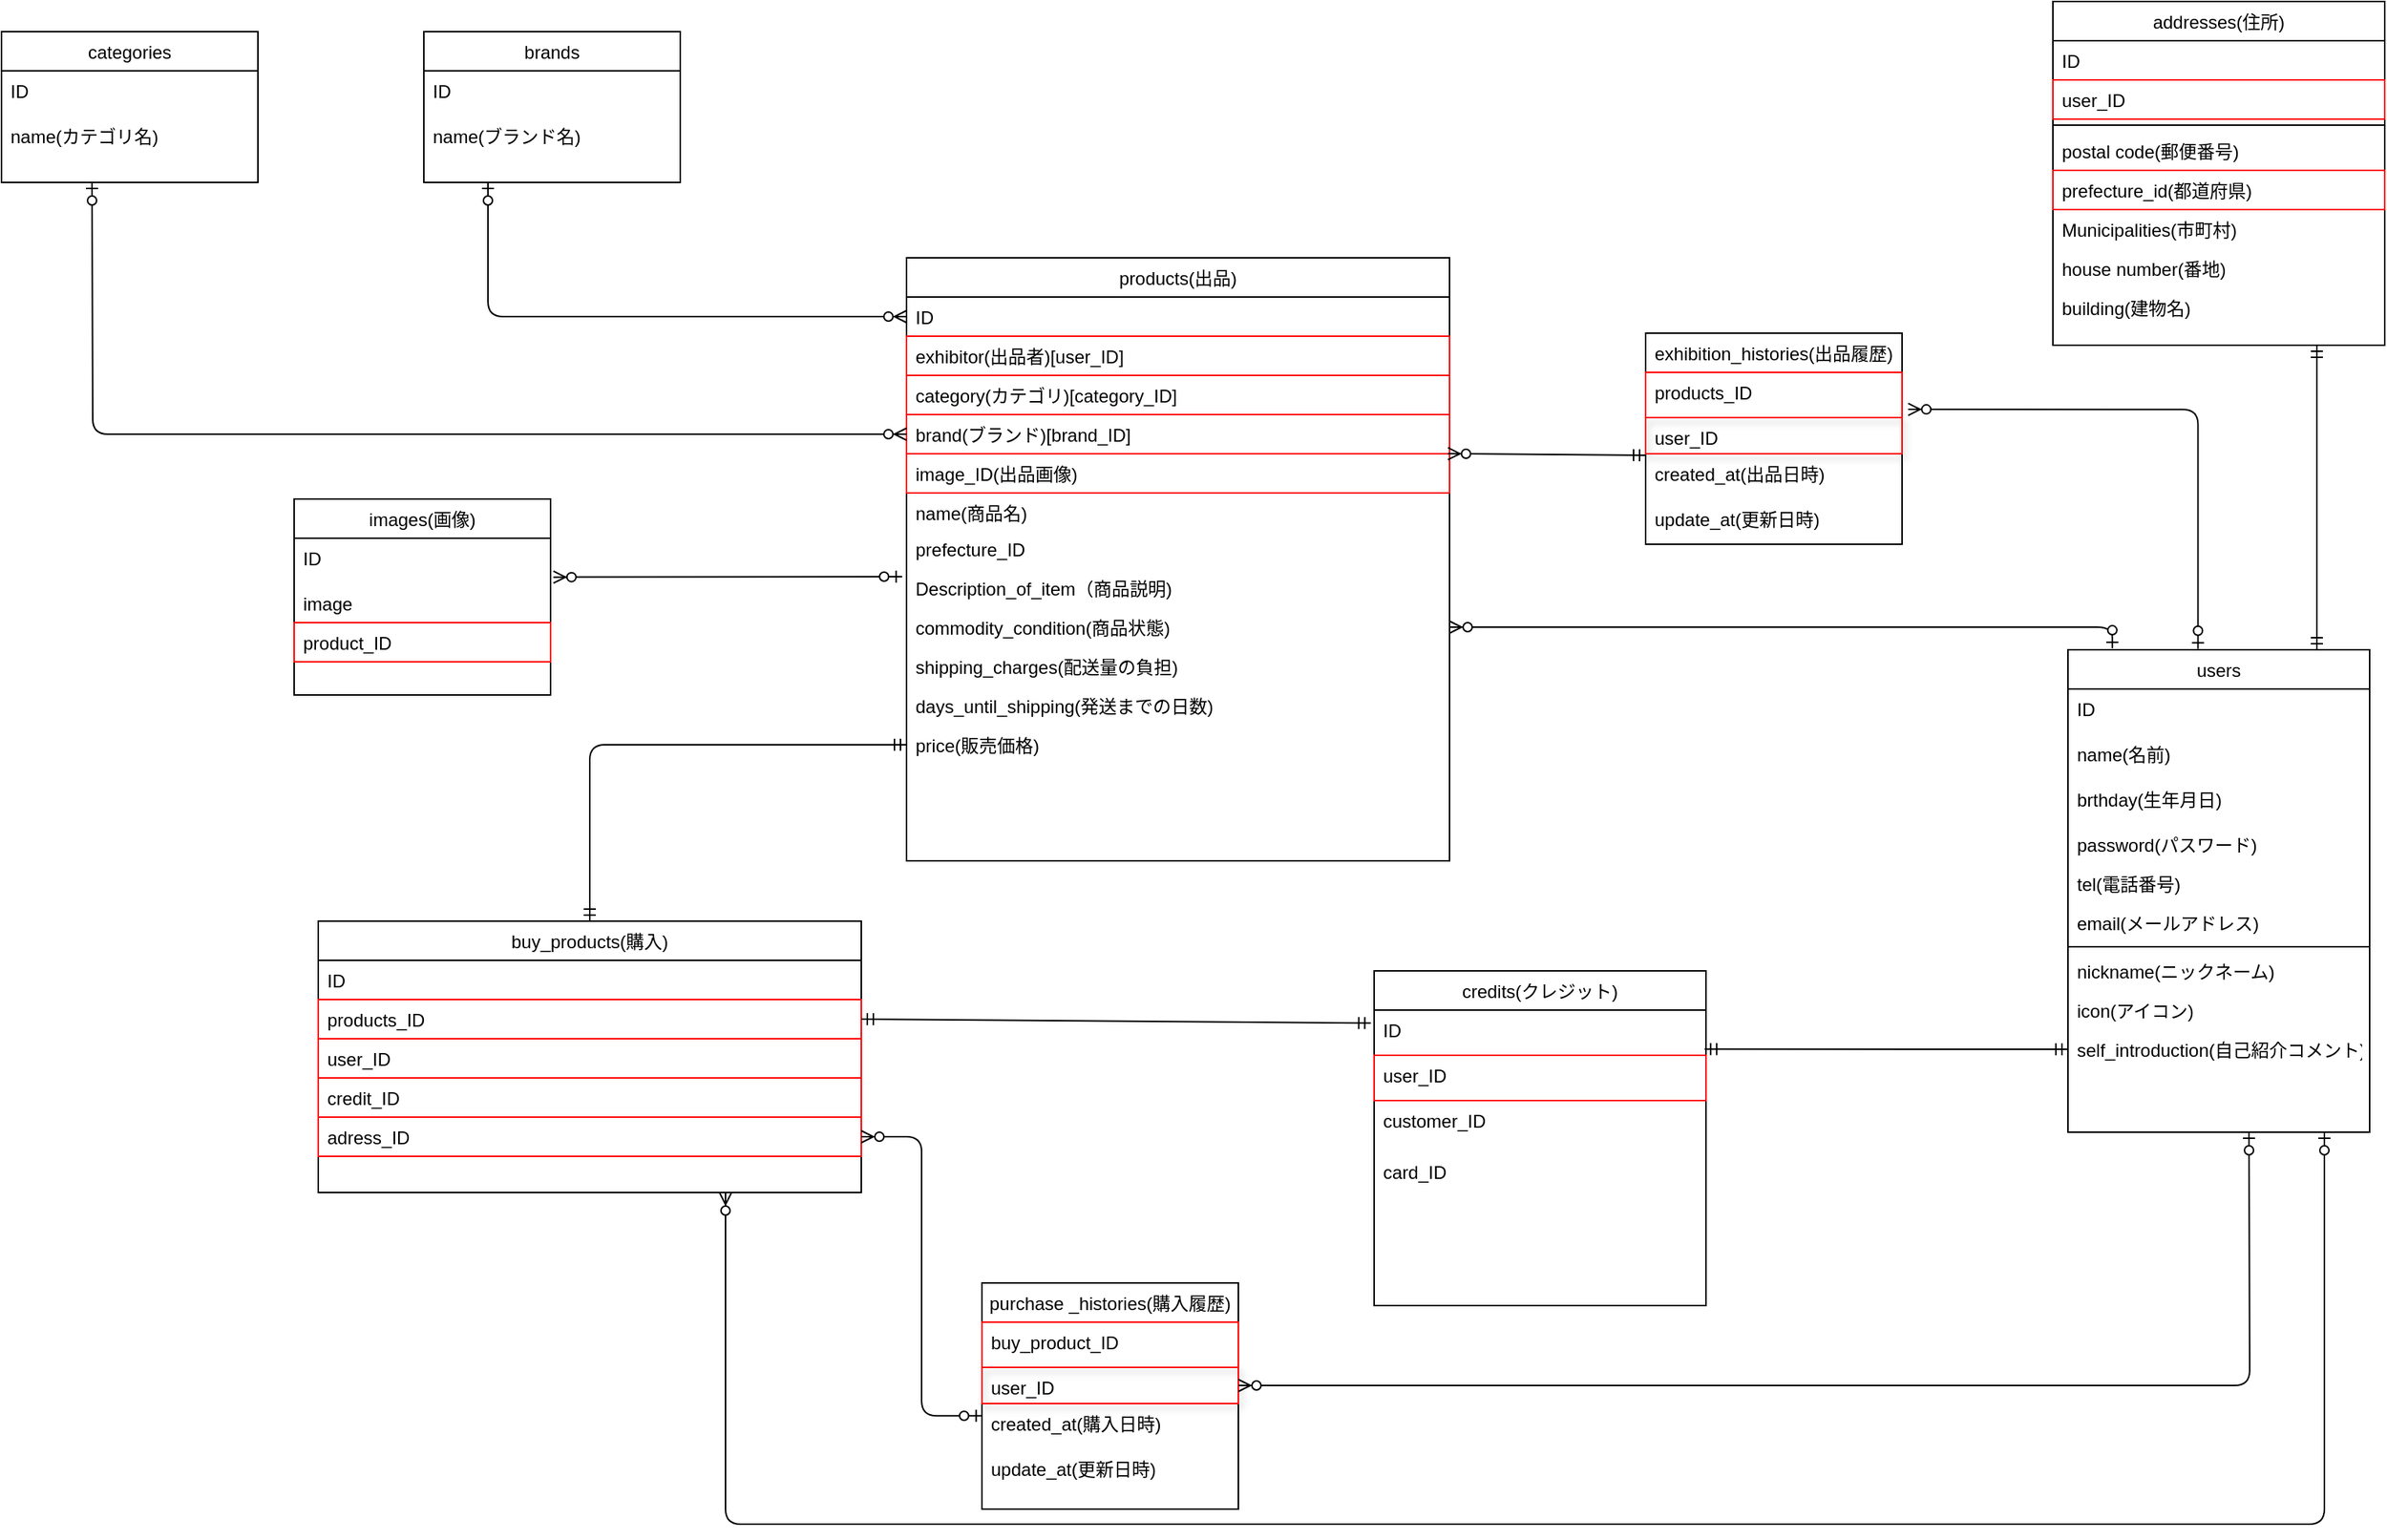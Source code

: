 <mxfile version="13.1.3">
    <diagram id="6hGFLwfOUW9BJ-s0fimq" name="Page-1">
        <mxGraphModel dx="728" dy="439" grid="1" gridSize="10" guides="1" tooltips="1" connect="1" arrows="1" fold="1" page="1" pageScale="1" pageWidth="827" pageHeight="1169" math="0" shadow="0">
            <root>
                <mxCell id="0"/>
                <mxCell id="1" parent="0"/>
                <mxCell id="234" value="products(出品)" style="swimlane;fontStyle=0;align=center;verticalAlign=top;childLayout=stackLayout;horizontal=1;startSize=26;horizontalStack=0;resizeParent=1;resizeLast=0;collapsible=1;marginBottom=0;rounded=0;shadow=0;strokeWidth=1;" parent="1" vertex="1">
                    <mxGeometry x="650" y="310" width="360" height="400" as="geometry">
                        <mxRectangle x="280" y="280" width="160" height="26" as="alternateBounds"/>
                    </mxGeometry>
                </mxCell>
                <mxCell id="235" value="ID" style="text;align=left;verticalAlign=top;spacingLeft=4;spacingRight=4;overflow=hidden;rotatable=0;points=[[0,0.5],[1,0.5]];portConstraint=eastwest;rounded=0;shadow=0;html=0;" parent="234" vertex="1">
                    <mxGeometry y="26" width="360" height="26" as="geometry"/>
                </mxCell>
                <mxCell id="239" value="exhibitor(出品者)[user_ID]" style="text;align=left;verticalAlign=top;spacingLeft=4;spacingRight=4;overflow=hidden;rotatable=0;points=[[0,0.5],[1,0.5]];portConstraint=eastwest;strokeColor=#FF0000;" parent="234" vertex="1">
                    <mxGeometry y="52" width="360" height="26" as="geometry"/>
                </mxCell>
                <mxCell id="242" value="category(カテゴリ)[category_ID]" style="text;align=left;verticalAlign=top;spacingLeft=4;spacingRight=4;overflow=hidden;rotatable=0;points=[[0,0.5],[1,0.5]];portConstraint=eastwest;rounded=0;shadow=0;html=0;strokeColor=#FF0000;" parent="234" vertex="1">
                    <mxGeometry y="78" width="360" height="26" as="geometry"/>
                </mxCell>
                <mxCell id="261" value="brand(ブランド)[brand_ID]" style="text;align=left;verticalAlign=top;spacingLeft=4;spacingRight=4;overflow=hidden;rotatable=0;points=[[0,0.5],[1,0.5]];portConstraint=eastwest;rounded=0;shadow=0;html=0;strokeColor=#FF0000;" parent="234" vertex="1">
                    <mxGeometry y="104" width="360" height="26" as="geometry"/>
                </mxCell>
                <mxCell id="456" value="image_ID(出品画像)" style="text;align=left;verticalAlign=top;spacingLeft=4;spacingRight=4;overflow=hidden;rotatable=0;points=[[0,0.5],[1,0.5]];portConstraint=eastwest;rounded=0;shadow=0;html=0;strokeColor=#FF0000;" parent="234" vertex="1">
                    <mxGeometry y="130" width="360" height="26" as="geometry"/>
                </mxCell>
                <mxCell id="262" value="name(商品名)" style="text;align=left;verticalAlign=top;spacingLeft=4;spacingRight=4;overflow=hidden;rotatable=0;points=[[0,0.5],[1,0.5]];portConstraint=eastwest;rounded=0;shadow=0;html=0;" parent="234" vertex="1">
                    <mxGeometry y="156" width="360" height="24" as="geometry"/>
                </mxCell>
                <mxCell id="268" value="prefecture_ID" style="text;align=left;verticalAlign=top;spacingLeft=4;spacingRight=4;overflow=hidden;rotatable=0;points=[[0,0.5],[1,0.5]];portConstraint=eastwest;rounded=0;shadow=1;html=0;strokeColor=none;" parent="234" vertex="1">
                    <mxGeometry y="180" width="360" height="26" as="geometry"/>
                </mxCell>
                <mxCell id="263" value="Description_of_item（商品説明)" style="text;align=left;verticalAlign=top;spacingLeft=4;spacingRight=4;overflow=hidden;rotatable=0;points=[[0,0.5],[1,0.5]];portConstraint=eastwest;rounded=0;shadow=0;html=0;" parent="234" vertex="1">
                    <mxGeometry y="206" width="360" height="26" as="geometry"/>
                </mxCell>
                <mxCell id="264" value="commodity_condition(商品状態)" style="text;align=left;verticalAlign=top;spacingLeft=4;spacingRight=4;overflow=hidden;rotatable=0;points=[[0,0.5],[1,0.5]];portConstraint=eastwest;rounded=0;shadow=0;html=0;" parent="234" vertex="1">
                    <mxGeometry y="232" width="360" height="26" as="geometry"/>
                </mxCell>
                <mxCell id="265" value="shipping_charges(配送量の負担)" style="text;align=left;verticalAlign=top;spacingLeft=4;spacingRight=4;overflow=hidden;rotatable=0;points=[[0,0.5],[1,0.5]];portConstraint=eastwest;rounded=0;shadow=0;html=0;" parent="234" vertex="1">
                    <mxGeometry y="258" width="360" height="26" as="geometry"/>
                </mxCell>
                <mxCell id="269" value="days_until_shipping(発送までの日数)" style="text;align=left;verticalAlign=top;spacingLeft=4;spacingRight=4;overflow=hidden;rotatable=0;points=[[0,0.5],[1,0.5]];portConstraint=eastwest;rounded=0;shadow=0;html=0;" parent="234" vertex="1">
                    <mxGeometry y="284" width="360" height="26" as="geometry"/>
                </mxCell>
                <mxCell id="270" value="price(販売価格)" style="text;align=left;verticalAlign=top;spacingLeft=4;spacingRight=4;overflow=hidden;rotatable=0;points=[[0,0.5],[1,0.5]];portConstraint=eastwest;rounded=0;shadow=0;html=0;" parent="234" vertex="1">
                    <mxGeometry y="310" width="360" height="26" as="geometry"/>
                </mxCell>
                <mxCell id="98" value="addresses(住所)" style="swimlane;fontStyle=0;align=center;verticalAlign=top;childLayout=stackLayout;horizontal=1;startSize=26;horizontalStack=0;resizeParent=1;resizeLast=0;collapsible=1;marginBottom=0;rounded=0;shadow=0;strokeWidth=1;" parent="1" vertex="1">
                    <mxGeometry x="1410" y="140" width="220" height="228" as="geometry">
                        <mxRectangle x="550" y="140" width="160" height="26" as="alternateBounds"/>
                    </mxGeometry>
                </mxCell>
                <mxCell id="193" value="ID" style="text;align=left;verticalAlign=top;spacingLeft=4;spacingRight=4;overflow=hidden;rotatable=0;points=[[0,0.5],[1,0.5]];portConstraint=eastwest;rounded=0;shadow=0;html=0;" parent="98" vertex="1">
                    <mxGeometry y="26" width="220" height="26" as="geometry"/>
                </mxCell>
                <mxCell id="129" value="user_ID" style="text;align=left;verticalAlign=top;spacingLeft=4;spacingRight=4;overflow=hidden;rotatable=0;points=[[0,0.5],[1,0.5]];portConstraint=eastwest;rounded=0;shadow=0;html=0;strokeColor=#FF0000;" parent="98" vertex="1">
                    <mxGeometry y="52" width="220" height="26" as="geometry"/>
                </mxCell>
                <mxCell id="104" value="" style="line;html=1;strokeWidth=1;align=left;verticalAlign=middle;spacingTop=-1;spacingLeft=3;spacingRight=3;rotatable=0;labelPosition=right;points=[];portConstraint=eastwest;" parent="98" vertex="1">
                    <mxGeometry y="78" width="220" height="8" as="geometry"/>
                </mxCell>
                <mxCell id="105" value="postal code(郵便番号)" style="text;align=left;verticalAlign=top;spacingLeft=4;spacingRight=4;overflow=hidden;rotatable=0;points=[[0,0.5],[1,0.5]];portConstraint=eastwest;" parent="98" vertex="1">
                    <mxGeometry y="86" width="220" height="26" as="geometry"/>
                </mxCell>
                <mxCell id="106" value="prefecture_id(都道府県)" style="text;align=left;verticalAlign=top;spacingLeft=4;spacingRight=4;overflow=hidden;rotatable=0;points=[[0,0.5],[1,0.5]];portConstraint=eastwest;strokeColor=#FF0000;" parent="98" vertex="1">
                    <mxGeometry y="112" width="220" height="26" as="geometry"/>
                </mxCell>
                <mxCell id="130" value="Municipalities(市町村)" style="text;align=left;verticalAlign=top;spacingLeft=4;spacingRight=4;overflow=hidden;rotatable=0;points=[[0,0.5],[1,0.5]];portConstraint=eastwest;" parent="98" vertex="1">
                    <mxGeometry y="138" width="220" height="26" as="geometry"/>
                </mxCell>
                <mxCell id="103" value="house number(番地)" style="text;align=left;verticalAlign=top;spacingLeft=4;spacingRight=4;overflow=hidden;rotatable=0;points=[[0,0.5],[1,0.5]];portConstraint=eastwest;rounded=0;shadow=0;html=0;" parent="98" vertex="1">
                    <mxGeometry y="164" width="220" height="26" as="geometry"/>
                </mxCell>
                <mxCell id="132" value="building(建物名)" style="text;align=left;verticalAlign=top;spacingLeft=4;spacingRight=4;overflow=hidden;rotatable=0;points=[[0,0.5],[1,0.5]];portConstraint=eastwest;rounded=0;shadow=0;html=0;" parent="98" vertex="1">
                    <mxGeometry y="190" width="220" height="26" as="geometry"/>
                </mxCell>
                <mxCell id="111" value="users" style="swimlane;fontStyle=0;align=center;verticalAlign=top;childLayout=stackLayout;horizontal=1;startSize=26;horizontalStack=0;resizeParent=1;resizeLast=0;collapsible=1;marginBottom=0;rounded=0;shadow=0;strokeWidth=1;" parent="1" vertex="1">
                    <mxGeometry x="1420" y="570" width="200" height="320" as="geometry">
                        <mxRectangle x="340" y="380" width="170" height="26" as="alternateBounds"/>
                    </mxGeometry>
                </mxCell>
                <mxCell id="128" value="ID" style="text;align=left;verticalAlign=top;spacingLeft=4;spacingRight=4;overflow=hidden;rotatable=0;points=[[0,0.5],[1,0.5]];portConstraint=eastwest;" parent="111" vertex="1">
                    <mxGeometry y="26" width="200" height="30" as="geometry"/>
                </mxCell>
                <mxCell id="123" value="name(名前)" style="text;align=left;verticalAlign=top;spacingLeft=4;spacingRight=4;overflow=hidden;rotatable=0;points=[[0,0.5],[1,0.5]];portConstraint=eastwest;" parent="111" vertex="1">
                    <mxGeometry y="56" width="200" height="30" as="geometry"/>
                </mxCell>
                <mxCell id="124" value="brthday(生年月日)" style="text;align=left;verticalAlign=top;spacingLeft=4;spacingRight=4;overflow=hidden;rotatable=0;points=[[0,0.5],[1,0.5]];portConstraint=eastwest;" parent="111" vertex="1">
                    <mxGeometry y="86" width="200" height="30" as="geometry"/>
                </mxCell>
                <mxCell id="122" value="password(パスワード)" style="text;align=left;verticalAlign=top;spacingLeft=4;spacingRight=4;overflow=hidden;rotatable=0;points=[[0,0.5],[1,0.5]];portConstraint=eastwest;" parent="111" vertex="1">
                    <mxGeometry y="116" width="200" height="26" as="geometry"/>
                </mxCell>
                <mxCell id="197" value="tel(電話番号)" style="text;align=left;verticalAlign=top;spacingLeft=4;spacingRight=4;overflow=hidden;rotatable=0;points=[[0,0.5],[1,0.5]];portConstraint=eastwest;" parent="111" vertex="1">
                    <mxGeometry y="142" width="200" height="26" as="geometry"/>
                </mxCell>
                <mxCell id="198" value="email(メールアドレス)" style="text;align=left;verticalAlign=top;spacingLeft=4;spacingRight=4;overflow=hidden;rotatable=0;points=[[0,0.5],[1,0.5]];portConstraint=eastwest;" parent="111" vertex="1">
                    <mxGeometry y="168" width="200" height="26" as="geometry"/>
                </mxCell>
                <mxCell id="113" value="" style="line;html=1;strokeWidth=1;align=left;verticalAlign=middle;spacingTop=-1;spacingLeft=3;spacingRight=3;rotatable=0;labelPosition=right;points=[];portConstraint=eastwest;" parent="111" vertex="1">
                    <mxGeometry y="194" width="200" height="6" as="geometry"/>
                </mxCell>
                <mxCell id="112" value="nickname(ニックネーム)" style="text;align=left;verticalAlign=top;spacingLeft=4;spacingRight=4;overflow=hidden;rotatable=0;points=[[0,0.5],[1,0.5]];portConstraint=eastwest;" parent="111" vertex="1">
                    <mxGeometry y="200" width="200" height="26" as="geometry"/>
                </mxCell>
                <mxCell id="195" value="icon(アイコン)" style="text;align=left;verticalAlign=top;spacingLeft=4;spacingRight=4;overflow=hidden;rotatable=0;points=[[0,0.5],[1,0.5]];portConstraint=eastwest;" parent="111" vertex="1">
                    <mxGeometry y="226" width="200" height="26" as="geometry"/>
                </mxCell>
                <mxCell id="214" value="self_introduction(自己紹介コメント)" style="text;align=left;verticalAlign=top;spacingLeft=4;spacingRight=4;overflow=hidden;rotatable=0;points=[[0,0.5],[1,0.5]];portConstraint=eastwest;" parent="111" vertex="1">
                    <mxGeometry y="252" width="200" height="26" as="geometry"/>
                </mxCell>
                <mxCell id="332" value="" style="fontSize=12;html=1;endArrow=ERmandOne;startArrow=ERmandOne;entryX=0.5;entryY=0;entryDx=0;entryDy=0;exitX=0.5;exitY=1;exitDx=0;exitDy=0;" parent="1" edge="1">
                    <mxGeometry width="100" height="100" relative="1" as="geometry">
                        <mxPoint x="1585" y="368" as="sourcePoint"/>
                        <mxPoint x="1585" y="570" as="targetPoint"/>
                    </mxGeometry>
                </mxCell>
                <mxCell id="333" value="credits(クレジット)" style="swimlane;fontStyle=0;align=center;verticalAlign=top;childLayout=stackLayout;horizontal=1;startSize=26;horizontalStack=0;resizeParent=1;resizeLast=0;collapsible=1;marginBottom=0;rounded=0;shadow=0;strokeWidth=1;" parent="1" vertex="1">
                    <mxGeometry x="960" y="783" width="220" height="222" as="geometry">
                        <mxRectangle x="340" y="380" width="170" height="26" as="alternateBounds"/>
                    </mxGeometry>
                </mxCell>
                <mxCell id="334" value="ID" style="text;align=left;verticalAlign=top;spacingLeft=4;spacingRight=4;overflow=hidden;rotatable=0;points=[[0,0.5],[1,0.5]];portConstraint=eastwest;" parent="333" vertex="1">
                    <mxGeometry y="26" width="220" height="30" as="geometry"/>
                </mxCell>
                <mxCell id="336" value="user_ID" style="text;align=left;verticalAlign=top;spacingLeft=4;spacingRight=4;overflow=hidden;rotatable=0;points=[[0,0.5],[1,0.5]];portConstraint=eastwest;strokeColor=#FF0000;" parent="333" vertex="1">
                    <mxGeometry y="56" width="220" height="30" as="geometry"/>
                </mxCell>
                <mxCell id="335" value="customer_ID" style="text;align=left;verticalAlign=top;spacingLeft=4;spacingRight=4;overflow=hidden;rotatable=0;points=[[0,0.5],[1,0.5]];portConstraint=eastwest;" parent="333" vertex="1">
                    <mxGeometry y="86" width="220" height="34" as="geometry"/>
                </mxCell>
                <mxCell id="341" value="card_ID" style="text;align=left;verticalAlign=top;spacingLeft=4;spacingRight=4;overflow=hidden;rotatable=0;points=[[0,0.5],[1,0.5]];portConstraint=eastwest;" parent="333" vertex="1">
                    <mxGeometry y="120" width="220" height="34" as="geometry"/>
                </mxCell>
                <mxCell id="345" value="" style="fontSize=12;html=1;endArrow=ERmandOne;startArrow=ERmandOne;exitX=0.996;exitY=-0.137;exitDx=0;exitDy=0;exitPerimeter=0;entryX=0;entryY=0.5;entryDx=0;entryDy=0;" parent="1" source="336" target="214" edge="1">
                    <mxGeometry width="100" height="100" relative="1" as="geometry">
                        <mxPoint x="1200" y="860" as="sourcePoint"/>
                        <mxPoint x="1370" y="880" as="targetPoint"/>
                    </mxGeometry>
                </mxCell>
                <mxCell id="354" value="brands" style="swimlane;fontStyle=0;align=center;verticalAlign=top;childLayout=stackLayout;horizontal=1;startSize=26;horizontalStack=0;resizeParent=1;resizeLast=0;collapsible=1;marginBottom=0;rounded=0;shadow=0;strokeWidth=1;" parent="1" vertex="1">
                    <mxGeometry x="330" y="160" width="170" height="100" as="geometry">
                        <mxRectangle x="340" y="380" width="170" height="26" as="alternateBounds"/>
                    </mxGeometry>
                </mxCell>
                <mxCell id="355" value="ID" style="text;align=left;verticalAlign=top;spacingLeft=4;spacingRight=4;overflow=hidden;rotatable=0;points=[[0,0.5],[1,0.5]];portConstraint=eastwest;" parent="354" vertex="1">
                    <mxGeometry y="26" width="170" height="30" as="geometry"/>
                </mxCell>
                <mxCell id="359" value="name(ブランド名)" style="text;align=left;verticalAlign=top;spacingLeft=4;spacingRight=4;overflow=hidden;rotatable=0;points=[[0,0.5],[1,0.5]];portConstraint=eastwest;" parent="354" vertex="1">
                    <mxGeometry y="56" width="170" height="30" as="geometry"/>
                </mxCell>
                <mxCell id="361" value="categories" style="swimlane;fontStyle=0;align=center;verticalAlign=top;childLayout=stackLayout;horizontal=1;startSize=26;horizontalStack=0;resizeParent=1;resizeLast=0;collapsible=1;marginBottom=0;rounded=0;shadow=0;strokeWidth=1;" parent="1" vertex="1">
                    <mxGeometry x="50" y="160" width="170" height="100" as="geometry">
                        <mxRectangle x="340" y="380" width="170" height="26" as="alternateBounds"/>
                    </mxGeometry>
                </mxCell>
                <mxCell id="362" value="ID" style="text;align=left;verticalAlign=top;spacingLeft=4;spacingRight=4;overflow=hidden;rotatable=0;points=[[0,0.5],[1,0.5]];portConstraint=eastwest;" parent="361" vertex="1">
                    <mxGeometry y="26" width="170" height="30" as="geometry"/>
                </mxCell>
                <mxCell id="364" value="name(カテゴリ名)" style="text;align=left;verticalAlign=top;spacingLeft=4;spacingRight=4;overflow=hidden;rotatable=0;points=[[0,0.5],[1,0.5]];portConstraint=eastwest;" parent="361" vertex="1">
                    <mxGeometry y="56" width="170" height="30" as="geometry"/>
                </mxCell>
                <mxCell id="398" value="" style="edgeStyle=orthogonalEdgeStyle;fontSize=12;html=1;endArrow=ERzeroToMany;startArrow=ERzeroToOne;entryX=0;entryY=0.5;entryDx=0;entryDy=0;" parent="1" target="261" edge="1">
                    <mxGeometry width="100" height="100" relative="1" as="geometry">
                        <mxPoint x="110" y="260" as="sourcePoint"/>
                        <mxPoint x="610" y="380" as="targetPoint"/>
                    </mxGeometry>
                </mxCell>
                <mxCell id="399" value="" style="edgeStyle=orthogonalEdgeStyle;fontSize=12;html=1;endArrow=ERzeroToMany;startArrow=ERzeroToOne;exitX=0.25;exitY=1;exitDx=0;exitDy=0;entryX=0;entryY=0.5;entryDx=0;entryDy=0;" parent="1" source="354" target="235" edge="1">
                    <mxGeometry width="100" height="100" relative="1" as="geometry">
                        <mxPoint x="340" y="360" as="sourcePoint"/>
                        <mxPoint x="570" y="380" as="targetPoint"/>
                    </mxGeometry>
                </mxCell>
                <mxCell id="381" value="buy_products(購入)" style="swimlane;fontStyle=0;align=center;verticalAlign=top;childLayout=stackLayout;horizontal=1;startSize=26;horizontalStack=0;resizeParent=1;resizeLast=0;collapsible=1;marginBottom=0;rounded=0;shadow=0;strokeWidth=1;" parent="1" vertex="1">
                    <mxGeometry x="260" y="750" width="360" height="180" as="geometry">
                        <mxRectangle x="280" y="280" width="160" height="26" as="alternateBounds"/>
                    </mxGeometry>
                </mxCell>
                <mxCell id="382" value="ID" style="text;align=left;verticalAlign=top;spacingLeft=4;spacingRight=4;overflow=hidden;rotatable=0;points=[[0,0.5],[1,0.5]];portConstraint=eastwest;rounded=0;shadow=0;html=0;" parent="381" vertex="1">
                    <mxGeometry y="26" width="360" height="26" as="geometry"/>
                </mxCell>
                <mxCell id="393" value="products_ID" style="text;align=left;verticalAlign=top;spacingLeft=4;spacingRight=4;overflow=hidden;rotatable=0;points=[[0,0.5],[1,0.5]];portConstraint=eastwest;rounded=0;shadow=0;html=0;strokeColor=#FF0000;" parent="381" vertex="1">
                    <mxGeometry y="52" width="360" height="26" as="geometry"/>
                </mxCell>
                <mxCell id="383" value="user_ID" style="text;align=left;verticalAlign=top;spacingLeft=4;spacingRight=4;overflow=hidden;rotatable=0;points=[[0,0.5],[1,0.5]];portConstraint=eastwest;strokeColor=#FF0000;" parent="381" vertex="1">
                    <mxGeometry y="78" width="360" height="26" as="geometry"/>
                </mxCell>
                <mxCell id="392" value="credit_ID" style="text;align=left;verticalAlign=top;spacingLeft=4;spacingRight=4;overflow=hidden;rotatable=0;points=[[0,0.5],[1,0.5]];portConstraint=eastwest;rounded=0;shadow=0;html=0;strokeColor=#FF0000;" parent="381" vertex="1">
                    <mxGeometry y="104" width="360" height="26" as="geometry"/>
                </mxCell>
                <mxCell id="384" value="adress_ID" style="text;align=left;verticalAlign=top;spacingLeft=4;spacingRight=4;overflow=hidden;rotatable=0;points=[[0,0.5],[1,0.5]];portConstraint=eastwest;rounded=0;shadow=0;html=0;strokeColor=#FF0000;" parent="381" vertex="1">
                    <mxGeometry y="130" width="360" height="26" as="geometry"/>
                </mxCell>
                <mxCell id="402" value="" style="edgeStyle=orthogonalEdgeStyle;fontSize=12;html=1;endArrow=ERmandOne;startArrow=ERmandOne;exitX=0.5;exitY=0;exitDx=0;exitDy=0;entryX=0;entryY=0.5;entryDx=0;entryDy=0;" parent="1" source="381" target="270" edge="1">
                    <mxGeometry width="100" height="100" relative="1" as="geometry">
                        <mxPoint x="790" y="680" as="sourcePoint"/>
                        <mxPoint x="500" y="540" as="targetPoint"/>
                    </mxGeometry>
                </mxCell>
                <mxCell id="429" value="exhibition_histories(出品履歴)" style="swimlane;fontStyle=0;align=center;verticalAlign=top;childLayout=stackLayout;horizontal=1;startSize=26;horizontalStack=0;resizeParent=1;resizeLast=0;collapsible=1;marginBottom=0;rounded=0;shadow=0;strokeWidth=1;" parent="1" vertex="1">
                    <mxGeometry x="1140" y="360" width="170" height="140" as="geometry">
                        <mxRectangle x="340" y="380" width="170" height="26" as="alternateBounds"/>
                    </mxGeometry>
                </mxCell>
                <mxCell id="430" value="products_ID" style="text;align=left;verticalAlign=top;spacingLeft=4;spacingRight=4;overflow=hidden;rotatable=0;points=[[0,0.5],[1,0.5]];portConstraint=eastwest;strokeColor=#FF0000;" parent="429" vertex="1">
                    <mxGeometry y="26" width="170" height="30" as="geometry"/>
                </mxCell>
                <mxCell id="431" value="user_ID" style="text;align=left;verticalAlign=top;spacingLeft=4;spacingRight=4;overflow=hidden;rotatable=0;points=[[0,0.5],[1,0.5]];portConstraint=eastwest;shadow=1;strokeColor=#FF0000;" parent="429" vertex="1">
                    <mxGeometry y="56" width="170" height="24" as="geometry"/>
                </mxCell>
                <mxCell id="432" value="created_at(出品日時)" style="text;align=left;verticalAlign=top;spacingLeft=4;spacingRight=4;overflow=hidden;rotatable=0;points=[[0,0.5],[1,0.5]];portConstraint=eastwest;" parent="429" vertex="1">
                    <mxGeometry y="80" width="170" height="30" as="geometry"/>
                </mxCell>
                <mxCell id="445" value="update_at(更新日時)" style="text;align=left;verticalAlign=top;spacingLeft=4;spacingRight=4;overflow=hidden;rotatable=0;points=[[0,0.5],[1,0.5]];portConstraint=eastwest;" parent="429" vertex="1">
                    <mxGeometry y="110" width="170" height="30" as="geometry"/>
                </mxCell>
                <mxCell id="449" value="images(画像)" style="swimlane;fontStyle=0;align=center;verticalAlign=top;childLayout=stackLayout;horizontal=1;startSize=26;horizontalStack=0;resizeParent=1;resizeLast=0;collapsible=1;marginBottom=0;rounded=0;shadow=0;strokeWidth=1;" parent="1" vertex="1">
                    <mxGeometry x="244" y="470" width="170" height="130" as="geometry">
                        <mxRectangle x="340" y="380" width="170" height="26" as="alternateBounds"/>
                    </mxGeometry>
                </mxCell>
                <mxCell id="450" value="ID" style="text;align=left;verticalAlign=top;spacingLeft=4;spacingRight=4;overflow=hidden;rotatable=0;points=[[0,0.5],[1,0.5]];portConstraint=eastwest;" parent="449" vertex="1">
                    <mxGeometry y="26" width="170" height="30" as="geometry"/>
                </mxCell>
                <mxCell id="451" value="image" style="text;align=left;verticalAlign=top;spacingLeft=4;spacingRight=4;overflow=hidden;rotatable=0;points=[[0,0.5],[1,0.5]];portConstraint=eastwest;strokeColor=none;" parent="449" vertex="1">
                    <mxGeometry y="56" width="170" height="26" as="geometry"/>
                </mxCell>
                <mxCell id="457" value="product_ID" style="text;align=left;verticalAlign=top;spacingLeft=4;spacingRight=4;overflow=hidden;rotatable=0;points=[[0,0.5],[1,0.5]];portConstraint=eastwest;strokeColor=#FF0000;" parent="449" vertex="1">
                    <mxGeometry y="82" width="170" height="26" as="geometry"/>
                </mxCell>
                <mxCell id="405" value="purchase _histories(購入履歴)" style="swimlane;fontStyle=0;align=center;verticalAlign=top;childLayout=stackLayout;horizontal=1;startSize=26;horizontalStack=0;resizeParent=1;resizeLast=0;collapsible=1;marginBottom=0;rounded=0;shadow=0;strokeWidth=1;" parent="1" vertex="1">
                    <mxGeometry x="700" y="990" width="170" height="150" as="geometry">
                        <mxRectangle x="340" y="380" width="170" height="26" as="alternateBounds"/>
                    </mxGeometry>
                </mxCell>
                <mxCell id="407" value="buy_product_ID" style="text;align=left;verticalAlign=top;spacingLeft=4;spacingRight=4;overflow=hidden;rotatable=0;points=[[0,0.5],[1,0.5]];portConstraint=eastwest;strokeColor=#FF0000;" parent="405" vertex="1">
                    <mxGeometry y="26" width="170" height="30" as="geometry"/>
                </mxCell>
                <mxCell id="408" value="user_ID" style="text;align=left;verticalAlign=top;spacingLeft=4;spacingRight=4;overflow=hidden;rotatable=0;points=[[0,0.5],[1,0.5]];portConstraint=eastwest;shadow=1;strokeColor=#FF0000;" parent="405" vertex="1">
                    <mxGeometry y="56" width="170" height="24" as="geometry"/>
                </mxCell>
                <mxCell id="409" value="created_at(購入日時)" style="text;align=left;verticalAlign=top;spacingLeft=4;spacingRight=4;overflow=hidden;rotatable=0;points=[[0,0.5],[1,0.5]];portConstraint=eastwest;" parent="405" vertex="1">
                    <mxGeometry y="80" width="170" height="30" as="geometry"/>
                </mxCell>
                <mxCell id="446" value="update_at(更新日時)" style="text;align=left;verticalAlign=top;spacingLeft=4;spacingRight=4;overflow=hidden;rotatable=0;points=[[0,0.5],[1,0.5]];portConstraint=eastwest;" parent="405" vertex="1">
                    <mxGeometry y="110" width="170" height="30" as="geometry"/>
                </mxCell>
                <mxCell id="410" value="" style="edgeStyle=orthogonalEdgeStyle;fontSize=12;html=1;endArrow=ERzeroToMany;startArrow=ERzeroToOne;exitX=0.001;exitY=0.27;exitDx=0;exitDy=0;exitPerimeter=0;" parent="1" source="409" target="384" edge="1">
                    <mxGeometry width="100" height="100" relative="1" as="geometry">
                        <mxPoint x="480" y="960" as="sourcePoint"/>
                        <mxPoint x="390" y="970" as="targetPoint"/>
                    </mxGeometry>
                </mxCell>
                <mxCell id="425" value="" style="edgeStyle=orthogonalEdgeStyle;fontSize=12;html=1;endArrow=ERzeroToMany;startArrow=ERzeroToOne;entryX=1;entryY=0.5;entryDx=0;entryDy=0;" parent="1" target="408" edge="1">
                    <mxGeometry width="100" height="100" relative="1" as="geometry">
                        <mxPoint x="1540" y="890" as="sourcePoint"/>
                        <mxPoint x="1230" y="1100" as="targetPoint"/>
                    </mxGeometry>
                </mxCell>
                <mxCell id="426" value="" style="fontSize=12;html=1;endArrow=ERmandOne;startArrow=ERmandOne;exitX=1;exitY=0.5;exitDx=0;exitDy=0;entryX=-0.01;entryY=0.289;entryDx=0;entryDy=0;entryPerimeter=0;" parent="1" source="393" target="334" edge="1">
                    <mxGeometry width="100" height="100" relative="1" as="geometry">
                        <mxPoint x="720" y="890" as="sourcePoint"/>
                        <mxPoint x="820" y="790" as="targetPoint"/>
                    </mxGeometry>
                </mxCell>
                <mxCell id="433" value="" style="edgeStyle=orthogonalEdgeStyle;fontSize=12;html=1;endArrow=ERzeroToMany;startArrow=ERzeroToOne;exitX=0.431;exitY=-0.002;exitDx=0;exitDy=0;exitPerimeter=0;entryX=1.024;entryY=-0.227;entryDx=0;entryDy=0;entryPerimeter=0;" parent="1" source="111" target="431" edge="1">
                    <mxGeometry width="100" height="100" relative="1" as="geometry">
                        <mxPoint x="1510" y="520" as="sourcePoint"/>
                        <mxPoint x="1210" y="410" as="targetPoint"/>
                    </mxGeometry>
                </mxCell>
                <mxCell id="434" value="" style="fontSize=12;html=1;endArrow=ERzeroToMany;startArrow=ERmandOne;exitX=0;exitY=0.5;exitDx=0;exitDy=0;entryX=0.997;entryY=-0.004;entryDx=0;entryDy=0;entryPerimeter=0;" parent="1" edge="1">
                    <mxGeometry width="100" height="100" relative="1" as="geometry">
                        <mxPoint x="1140" y="441" as="sourcePoint"/>
                        <mxPoint x="1008.92" y="439.896" as="targetPoint"/>
                    </mxGeometry>
                </mxCell>
                <mxCell id="437" value="" style="edgeStyle=orthogonalEdgeStyle;fontSize=12;html=1;endArrow=ERzeroToMany;startArrow=ERzeroToOne;entryX=1;entryY=0.5;entryDx=0;entryDy=0;exitX=0.147;exitY=-0.003;exitDx=0;exitDy=0;exitPerimeter=0;" parent="1" source="111" target="264" edge="1">
                    <mxGeometry width="100" height="100" relative="1" as="geometry">
                        <mxPoint x="1450" y="560" as="sourcePoint"/>
                        <mxPoint x="1150" y="517" as="targetPoint"/>
                    </mxGeometry>
                </mxCell>
                <mxCell id="439" value="" style="edgeStyle=orthogonalEdgeStyle;fontSize=12;html=1;endArrow=ERzeroToMany;startArrow=ERzeroToOne;entryX=0.75;entryY=1;entryDx=0;entryDy=0;" parent="1" target="381" edge="1">
                    <mxGeometry width="100" height="100" relative="1" as="geometry">
                        <mxPoint x="1590" y="890" as="sourcePoint"/>
                        <mxPoint x="530" y="1040" as="targetPoint"/>
                        <Array as="points">
                            <mxPoint x="1590" y="1150"/>
                            <mxPoint x="530" y="1150"/>
                        </Array>
                    </mxGeometry>
                </mxCell>
                <mxCell id="455" value="" style="fontSize=12;html=1;endArrow=ERzeroToMany;startArrow=ERzeroToOne;entryX=1.011;entryY=0.861;entryDx=0;entryDy=0;entryPerimeter=0;exitX=-0.008;exitY=0.212;exitDx=0;exitDy=0;exitPerimeter=0;" parent="1" source="263" target="450" edge="1">
                    <mxGeometry width="100" height="100" relative="1" as="geometry">
                        <mxPoint x="640" y="522" as="sourcePoint"/>
                        <mxPoint x="530" y="490" as="targetPoint"/>
                    </mxGeometry>
                </mxCell>
            </root>
        </mxGraphModel>
    </diagram>
</mxfile>